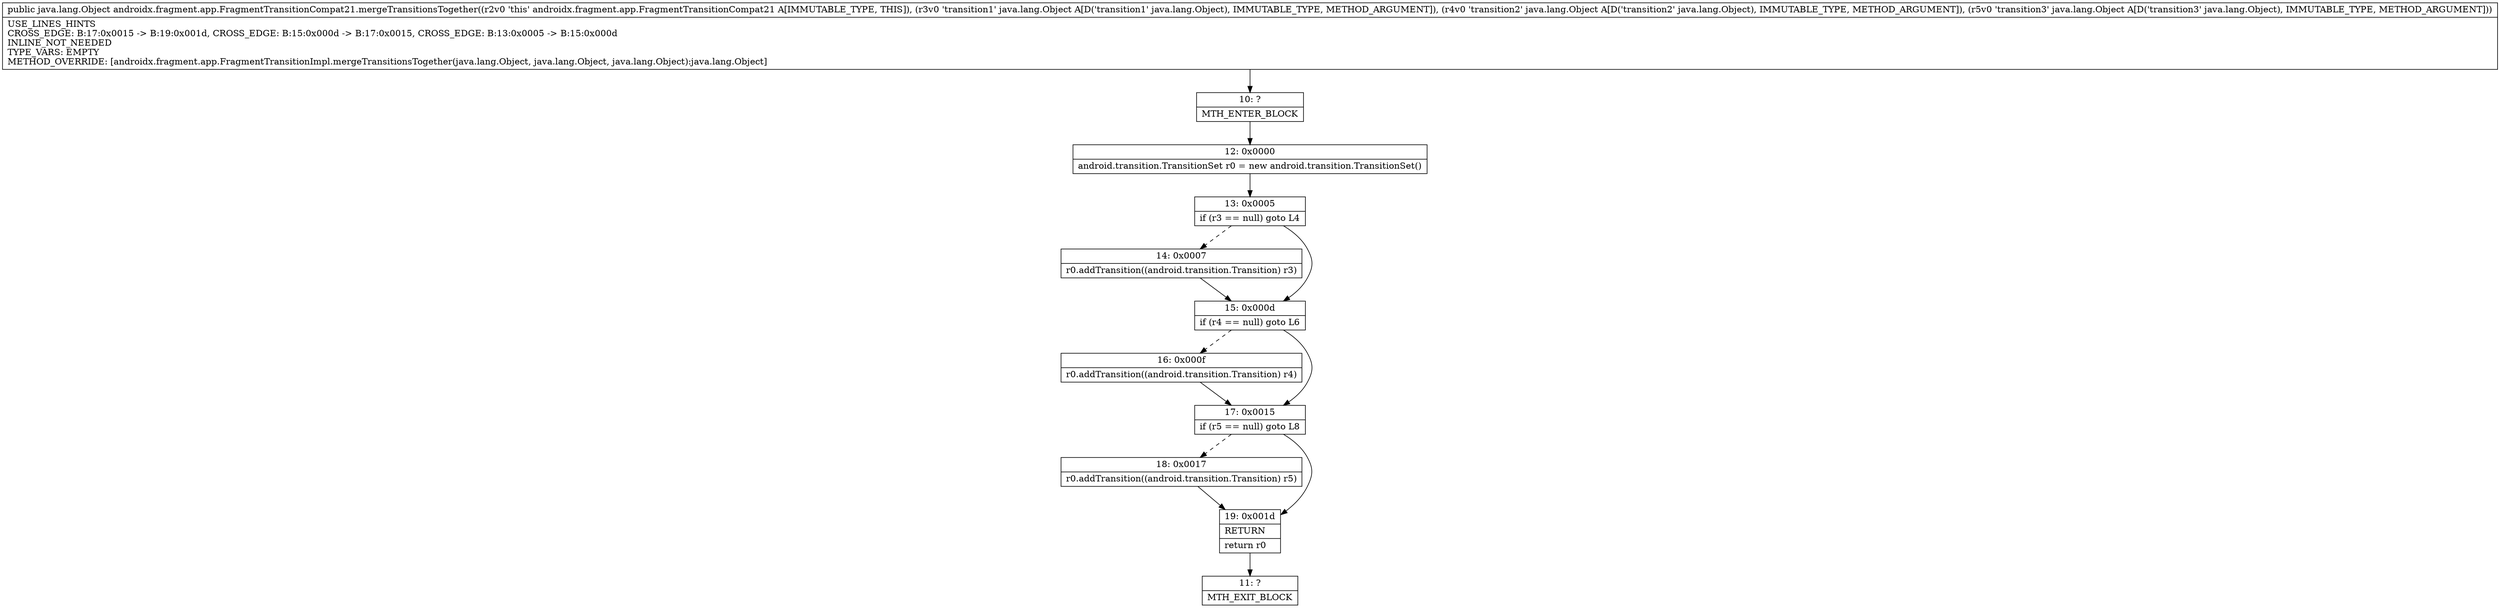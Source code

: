 digraph "CFG forandroidx.fragment.app.FragmentTransitionCompat21.mergeTransitionsTogether(Ljava\/lang\/Object;Ljava\/lang\/Object;Ljava\/lang\/Object;)Ljava\/lang\/Object;" {
Node_10 [shape=record,label="{10\:\ ?|MTH_ENTER_BLOCK\l}"];
Node_12 [shape=record,label="{12\:\ 0x0000|android.transition.TransitionSet r0 = new android.transition.TransitionSet()\l}"];
Node_13 [shape=record,label="{13\:\ 0x0005|if (r3 == null) goto L4\l}"];
Node_14 [shape=record,label="{14\:\ 0x0007|r0.addTransition((android.transition.Transition) r3)\l}"];
Node_15 [shape=record,label="{15\:\ 0x000d|if (r4 == null) goto L6\l}"];
Node_16 [shape=record,label="{16\:\ 0x000f|r0.addTransition((android.transition.Transition) r4)\l}"];
Node_17 [shape=record,label="{17\:\ 0x0015|if (r5 == null) goto L8\l}"];
Node_18 [shape=record,label="{18\:\ 0x0017|r0.addTransition((android.transition.Transition) r5)\l}"];
Node_19 [shape=record,label="{19\:\ 0x001d|RETURN\l|return r0\l}"];
Node_11 [shape=record,label="{11\:\ ?|MTH_EXIT_BLOCK\l}"];
MethodNode[shape=record,label="{public java.lang.Object androidx.fragment.app.FragmentTransitionCompat21.mergeTransitionsTogether((r2v0 'this' androidx.fragment.app.FragmentTransitionCompat21 A[IMMUTABLE_TYPE, THIS]), (r3v0 'transition1' java.lang.Object A[D('transition1' java.lang.Object), IMMUTABLE_TYPE, METHOD_ARGUMENT]), (r4v0 'transition2' java.lang.Object A[D('transition2' java.lang.Object), IMMUTABLE_TYPE, METHOD_ARGUMENT]), (r5v0 'transition3' java.lang.Object A[D('transition3' java.lang.Object), IMMUTABLE_TYPE, METHOD_ARGUMENT]))  | USE_LINES_HINTS\lCROSS_EDGE: B:17:0x0015 \-\> B:19:0x001d, CROSS_EDGE: B:15:0x000d \-\> B:17:0x0015, CROSS_EDGE: B:13:0x0005 \-\> B:15:0x000d\lINLINE_NOT_NEEDED\lTYPE_VARS: EMPTY\lMETHOD_OVERRIDE: [androidx.fragment.app.FragmentTransitionImpl.mergeTransitionsTogether(java.lang.Object, java.lang.Object, java.lang.Object):java.lang.Object]\l}"];
MethodNode -> Node_10;Node_10 -> Node_12;
Node_12 -> Node_13;
Node_13 -> Node_14[style=dashed];
Node_13 -> Node_15;
Node_14 -> Node_15;
Node_15 -> Node_16[style=dashed];
Node_15 -> Node_17;
Node_16 -> Node_17;
Node_17 -> Node_18[style=dashed];
Node_17 -> Node_19;
Node_18 -> Node_19;
Node_19 -> Node_11;
}


